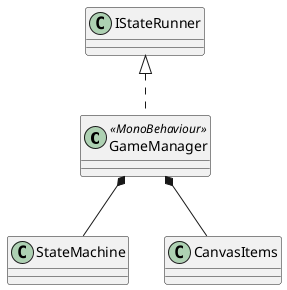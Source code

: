 @startuml
class GameManager <<MonoBehaviour>> {
}
IStateRunner <|.. GameManager
GameManager *-- StateMachine
GameManager *-- CanvasItems
@enduml
